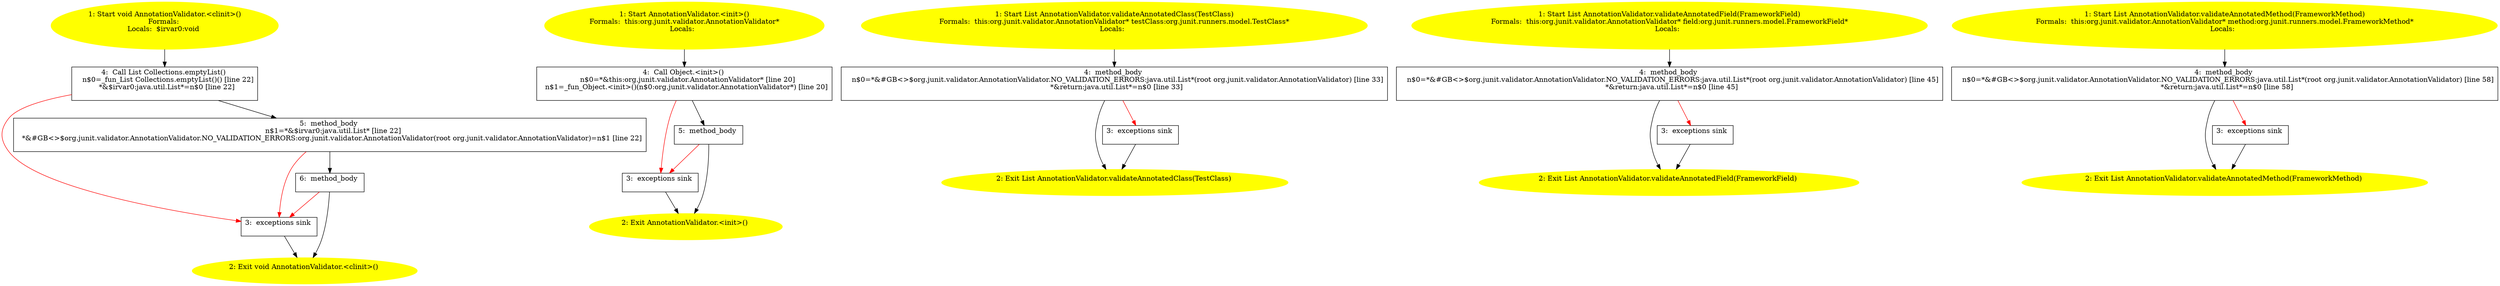 /* @generated */
digraph cfg {
"org.junit.validator.AnnotationValidator.<clinit>():void.7a11e9b256bebec85fd00b5a407c49d1_1" [label="1: Start void AnnotationValidator.<clinit>()\nFormals: \nLocals:  $irvar0:void \n  " color=yellow style=filled]
	

	 "org.junit.validator.AnnotationValidator.<clinit>():void.7a11e9b256bebec85fd00b5a407c49d1_1" -> "org.junit.validator.AnnotationValidator.<clinit>():void.7a11e9b256bebec85fd00b5a407c49d1_4" ;
"org.junit.validator.AnnotationValidator.<clinit>():void.7a11e9b256bebec85fd00b5a407c49d1_2" [label="2: Exit void AnnotationValidator.<clinit>() \n  " color=yellow style=filled]
	

"org.junit.validator.AnnotationValidator.<clinit>():void.7a11e9b256bebec85fd00b5a407c49d1_3" [label="3:  exceptions sink \n  " shape="box"]
	

	 "org.junit.validator.AnnotationValidator.<clinit>():void.7a11e9b256bebec85fd00b5a407c49d1_3" -> "org.junit.validator.AnnotationValidator.<clinit>():void.7a11e9b256bebec85fd00b5a407c49d1_2" ;
"org.junit.validator.AnnotationValidator.<clinit>():void.7a11e9b256bebec85fd00b5a407c49d1_4" [label="4:  Call List Collections.emptyList() \n   n$0=_fun_List Collections.emptyList()() [line 22]\n  *&$irvar0:java.util.List*=n$0 [line 22]\n " shape="box"]
	

	 "org.junit.validator.AnnotationValidator.<clinit>():void.7a11e9b256bebec85fd00b5a407c49d1_4" -> "org.junit.validator.AnnotationValidator.<clinit>():void.7a11e9b256bebec85fd00b5a407c49d1_5" ;
	 "org.junit.validator.AnnotationValidator.<clinit>():void.7a11e9b256bebec85fd00b5a407c49d1_4" -> "org.junit.validator.AnnotationValidator.<clinit>():void.7a11e9b256bebec85fd00b5a407c49d1_3" [color="red" ];
"org.junit.validator.AnnotationValidator.<clinit>():void.7a11e9b256bebec85fd00b5a407c49d1_5" [label="5:  method_body \n   n$1=*&$irvar0:java.util.List* [line 22]\n  *&#GB<>$org.junit.validator.AnnotationValidator.NO_VALIDATION_ERRORS:org.junit.validator.AnnotationValidator(root org.junit.validator.AnnotationValidator)=n$1 [line 22]\n " shape="box"]
	

	 "org.junit.validator.AnnotationValidator.<clinit>():void.7a11e9b256bebec85fd00b5a407c49d1_5" -> "org.junit.validator.AnnotationValidator.<clinit>():void.7a11e9b256bebec85fd00b5a407c49d1_6" ;
	 "org.junit.validator.AnnotationValidator.<clinit>():void.7a11e9b256bebec85fd00b5a407c49d1_5" -> "org.junit.validator.AnnotationValidator.<clinit>():void.7a11e9b256bebec85fd00b5a407c49d1_3" [color="red" ];
"org.junit.validator.AnnotationValidator.<clinit>():void.7a11e9b256bebec85fd00b5a407c49d1_6" [label="6:  method_body \n  " shape="box"]
	

	 "org.junit.validator.AnnotationValidator.<clinit>():void.7a11e9b256bebec85fd00b5a407c49d1_6" -> "org.junit.validator.AnnotationValidator.<clinit>():void.7a11e9b256bebec85fd00b5a407c49d1_2" ;
	 "org.junit.validator.AnnotationValidator.<clinit>():void.7a11e9b256bebec85fd00b5a407c49d1_6" -> "org.junit.validator.AnnotationValidator.<clinit>():void.7a11e9b256bebec85fd00b5a407c49d1_3" [color="red" ];
"org.junit.validator.AnnotationValidator.<init>().d49b36f22b229d55d8a6f66e5d75b34e_1" [label="1: Start AnnotationValidator.<init>()\nFormals:  this:org.junit.validator.AnnotationValidator*\nLocals:  \n  " color=yellow style=filled]
	

	 "org.junit.validator.AnnotationValidator.<init>().d49b36f22b229d55d8a6f66e5d75b34e_1" -> "org.junit.validator.AnnotationValidator.<init>().d49b36f22b229d55d8a6f66e5d75b34e_4" ;
"org.junit.validator.AnnotationValidator.<init>().d49b36f22b229d55d8a6f66e5d75b34e_2" [label="2: Exit AnnotationValidator.<init>() \n  " color=yellow style=filled]
	

"org.junit.validator.AnnotationValidator.<init>().d49b36f22b229d55d8a6f66e5d75b34e_3" [label="3:  exceptions sink \n  " shape="box"]
	

	 "org.junit.validator.AnnotationValidator.<init>().d49b36f22b229d55d8a6f66e5d75b34e_3" -> "org.junit.validator.AnnotationValidator.<init>().d49b36f22b229d55d8a6f66e5d75b34e_2" ;
"org.junit.validator.AnnotationValidator.<init>().d49b36f22b229d55d8a6f66e5d75b34e_4" [label="4:  Call Object.<init>() \n   n$0=*&this:org.junit.validator.AnnotationValidator* [line 20]\n  n$1=_fun_Object.<init>()(n$0:org.junit.validator.AnnotationValidator*) [line 20]\n " shape="box"]
	

	 "org.junit.validator.AnnotationValidator.<init>().d49b36f22b229d55d8a6f66e5d75b34e_4" -> "org.junit.validator.AnnotationValidator.<init>().d49b36f22b229d55d8a6f66e5d75b34e_5" ;
	 "org.junit.validator.AnnotationValidator.<init>().d49b36f22b229d55d8a6f66e5d75b34e_4" -> "org.junit.validator.AnnotationValidator.<init>().d49b36f22b229d55d8a6f66e5d75b34e_3" [color="red" ];
"org.junit.validator.AnnotationValidator.<init>().d49b36f22b229d55d8a6f66e5d75b34e_5" [label="5:  method_body \n  " shape="box"]
	

	 "org.junit.validator.AnnotationValidator.<init>().d49b36f22b229d55d8a6f66e5d75b34e_5" -> "org.junit.validator.AnnotationValidator.<init>().d49b36f22b229d55d8a6f66e5d75b34e_2" ;
	 "org.junit.validator.AnnotationValidator.<init>().d49b36f22b229d55d8a6f66e5d75b34e_5" -> "org.junit.validator.AnnotationValidator.<init>().d49b36f22b229d55d8a6f66e5d75b34e_3" [color="red" ];
"org.junit.validator.AnnotationValidator.validateAnnotatedClass(org.junit.runners.model.TestClass):ja.d692cd1f94e3ab3da4355f9c78f55e00_1" [label="1: Start List AnnotationValidator.validateAnnotatedClass(TestClass)\nFormals:  this:org.junit.validator.AnnotationValidator* testClass:org.junit.runners.model.TestClass*\nLocals:  \n  " color=yellow style=filled]
	

	 "org.junit.validator.AnnotationValidator.validateAnnotatedClass(org.junit.runners.model.TestClass):ja.d692cd1f94e3ab3da4355f9c78f55e00_1" -> "org.junit.validator.AnnotationValidator.validateAnnotatedClass(org.junit.runners.model.TestClass):ja.d692cd1f94e3ab3da4355f9c78f55e00_4" ;
"org.junit.validator.AnnotationValidator.validateAnnotatedClass(org.junit.runners.model.TestClass):ja.d692cd1f94e3ab3da4355f9c78f55e00_2" [label="2: Exit List AnnotationValidator.validateAnnotatedClass(TestClass) \n  " color=yellow style=filled]
	

"org.junit.validator.AnnotationValidator.validateAnnotatedClass(org.junit.runners.model.TestClass):ja.d692cd1f94e3ab3da4355f9c78f55e00_3" [label="3:  exceptions sink \n  " shape="box"]
	

	 "org.junit.validator.AnnotationValidator.validateAnnotatedClass(org.junit.runners.model.TestClass):ja.d692cd1f94e3ab3da4355f9c78f55e00_3" -> "org.junit.validator.AnnotationValidator.validateAnnotatedClass(org.junit.runners.model.TestClass):ja.d692cd1f94e3ab3da4355f9c78f55e00_2" ;
"org.junit.validator.AnnotationValidator.validateAnnotatedClass(org.junit.runners.model.TestClass):ja.d692cd1f94e3ab3da4355f9c78f55e00_4" [label="4:  method_body \n   n$0=*&#GB<>$org.junit.validator.AnnotationValidator.NO_VALIDATION_ERRORS:java.util.List*(root org.junit.validator.AnnotationValidator) [line 33]\n  *&return:java.util.List*=n$0 [line 33]\n " shape="box"]
	

	 "org.junit.validator.AnnotationValidator.validateAnnotatedClass(org.junit.runners.model.TestClass):ja.d692cd1f94e3ab3da4355f9c78f55e00_4" -> "org.junit.validator.AnnotationValidator.validateAnnotatedClass(org.junit.runners.model.TestClass):ja.d692cd1f94e3ab3da4355f9c78f55e00_2" ;
	 "org.junit.validator.AnnotationValidator.validateAnnotatedClass(org.junit.runners.model.TestClass):ja.d692cd1f94e3ab3da4355f9c78f55e00_4" -> "org.junit.validator.AnnotationValidator.validateAnnotatedClass(org.junit.runners.model.TestClass):ja.d692cd1f94e3ab3da4355f9c78f55e00_3" [color="red" ];
"org.junit.validator.AnnotationValidator.validateAnnotatedField(org.junit.runners.model.FrameworkFiel.16b29c3da6cf5dff78d61ca95f9a728b_1" [label="1: Start List AnnotationValidator.validateAnnotatedField(FrameworkField)\nFormals:  this:org.junit.validator.AnnotationValidator* field:org.junit.runners.model.FrameworkField*\nLocals:  \n  " color=yellow style=filled]
	

	 "org.junit.validator.AnnotationValidator.validateAnnotatedField(org.junit.runners.model.FrameworkFiel.16b29c3da6cf5dff78d61ca95f9a728b_1" -> "org.junit.validator.AnnotationValidator.validateAnnotatedField(org.junit.runners.model.FrameworkFiel.16b29c3da6cf5dff78d61ca95f9a728b_4" ;
"org.junit.validator.AnnotationValidator.validateAnnotatedField(org.junit.runners.model.FrameworkFiel.16b29c3da6cf5dff78d61ca95f9a728b_2" [label="2: Exit List AnnotationValidator.validateAnnotatedField(FrameworkField) \n  " color=yellow style=filled]
	

"org.junit.validator.AnnotationValidator.validateAnnotatedField(org.junit.runners.model.FrameworkFiel.16b29c3da6cf5dff78d61ca95f9a728b_3" [label="3:  exceptions sink \n  " shape="box"]
	

	 "org.junit.validator.AnnotationValidator.validateAnnotatedField(org.junit.runners.model.FrameworkFiel.16b29c3da6cf5dff78d61ca95f9a728b_3" -> "org.junit.validator.AnnotationValidator.validateAnnotatedField(org.junit.runners.model.FrameworkFiel.16b29c3da6cf5dff78d61ca95f9a728b_2" ;
"org.junit.validator.AnnotationValidator.validateAnnotatedField(org.junit.runners.model.FrameworkFiel.16b29c3da6cf5dff78d61ca95f9a728b_4" [label="4:  method_body \n   n$0=*&#GB<>$org.junit.validator.AnnotationValidator.NO_VALIDATION_ERRORS:java.util.List*(root org.junit.validator.AnnotationValidator) [line 45]\n  *&return:java.util.List*=n$0 [line 45]\n " shape="box"]
	

	 "org.junit.validator.AnnotationValidator.validateAnnotatedField(org.junit.runners.model.FrameworkFiel.16b29c3da6cf5dff78d61ca95f9a728b_4" -> "org.junit.validator.AnnotationValidator.validateAnnotatedField(org.junit.runners.model.FrameworkFiel.16b29c3da6cf5dff78d61ca95f9a728b_2" ;
	 "org.junit.validator.AnnotationValidator.validateAnnotatedField(org.junit.runners.model.FrameworkFiel.16b29c3da6cf5dff78d61ca95f9a728b_4" -> "org.junit.validator.AnnotationValidator.validateAnnotatedField(org.junit.runners.model.FrameworkFiel.16b29c3da6cf5dff78d61ca95f9a728b_3" [color="red" ];
"org.junit.validator.AnnotationValidator.validateAnnotatedMethod(org.junit.runners.model.FrameworkMet.f80fd72b70b4bb7d32f6132abec748b3_1" [label="1: Start List AnnotationValidator.validateAnnotatedMethod(FrameworkMethod)\nFormals:  this:org.junit.validator.AnnotationValidator* method:org.junit.runners.model.FrameworkMethod*\nLocals:  \n  " color=yellow style=filled]
	

	 "org.junit.validator.AnnotationValidator.validateAnnotatedMethod(org.junit.runners.model.FrameworkMet.f80fd72b70b4bb7d32f6132abec748b3_1" -> "org.junit.validator.AnnotationValidator.validateAnnotatedMethod(org.junit.runners.model.FrameworkMet.f80fd72b70b4bb7d32f6132abec748b3_4" ;
"org.junit.validator.AnnotationValidator.validateAnnotatedMethod(org.junit.runners.model.FrameworkMet.f80fd72b70b4bb7d32f6132abec748b3_2" [label="2: Exit List AnnotationValidator.validateAnnotatedMethod(FrameworkMethod) \n  " color=yellow style=filled]
	

"org.junit.validator.AnnotationValidator.validateAnnotatedMethod(org.junit.runners.model.FrameworkMet.f80fd72b70b4bb7d32f6132abec748b3_3" [label="3:  exceptions sink \n  " shape="box"]
	

	 "org.junit.validator.AnnotationValidator.validateAnnotatedMethod(org.junit.runners.model.FrameworkMet.f80fd72b70b4bb7d32f6132abec748b3_3" -> "org.junit.validator.AnnotationValidator.validateAnnotatedMethod(org.junit.runners.model.FrameworkMet.f80fd72b70b4bb7d32f6132abec748b3_2" ;
"org.junit.validator.AnnotationValidator.validateAnnotatedMethod(org.junit.runners.model.FrameworkMet.f80fd72b70b4bb7d32f6132abec748b3_4" [label="4:  method_body \n   n$0=*&#GB<>$org.junit.validator.AnnotationValidator.NO_VALIDATION_ERRORS:java.util.List*(root org.junit.validator.AnnotationValidator) [line 58]\n  *&return:java.util.List*=n$0 [line 58]\n " shape="box"]
	

	 "org.junit.validator.AnnotationValidator.validateAnnotatedMethod(org.junit.runners.model.FrameworkMet.f80fd72b70b4bb7d32f6132abec748b3_4" -> "org.junit.validator.AnnotationValidator.validateAnnotatedMethod(org.junit.runners.model.FrameworkMet.f80fd72b70b4bb7d32f6132abec748b3_2" ;
	 "org.junit.validator.AnnotationValidator.validateAnnotatedMethod(org.junit.runners.model.FrameworkMet.f80fd72b70b4bb7d32f6132abec748b3_4" -> "org.junit.validator.AnnotationValidator.validateAnnotatedMethod(org.junit.runners.model.FrameworkMet.f80fd72b70b4bb7d32f6132abec748b3_3" [color="red" ];
}
